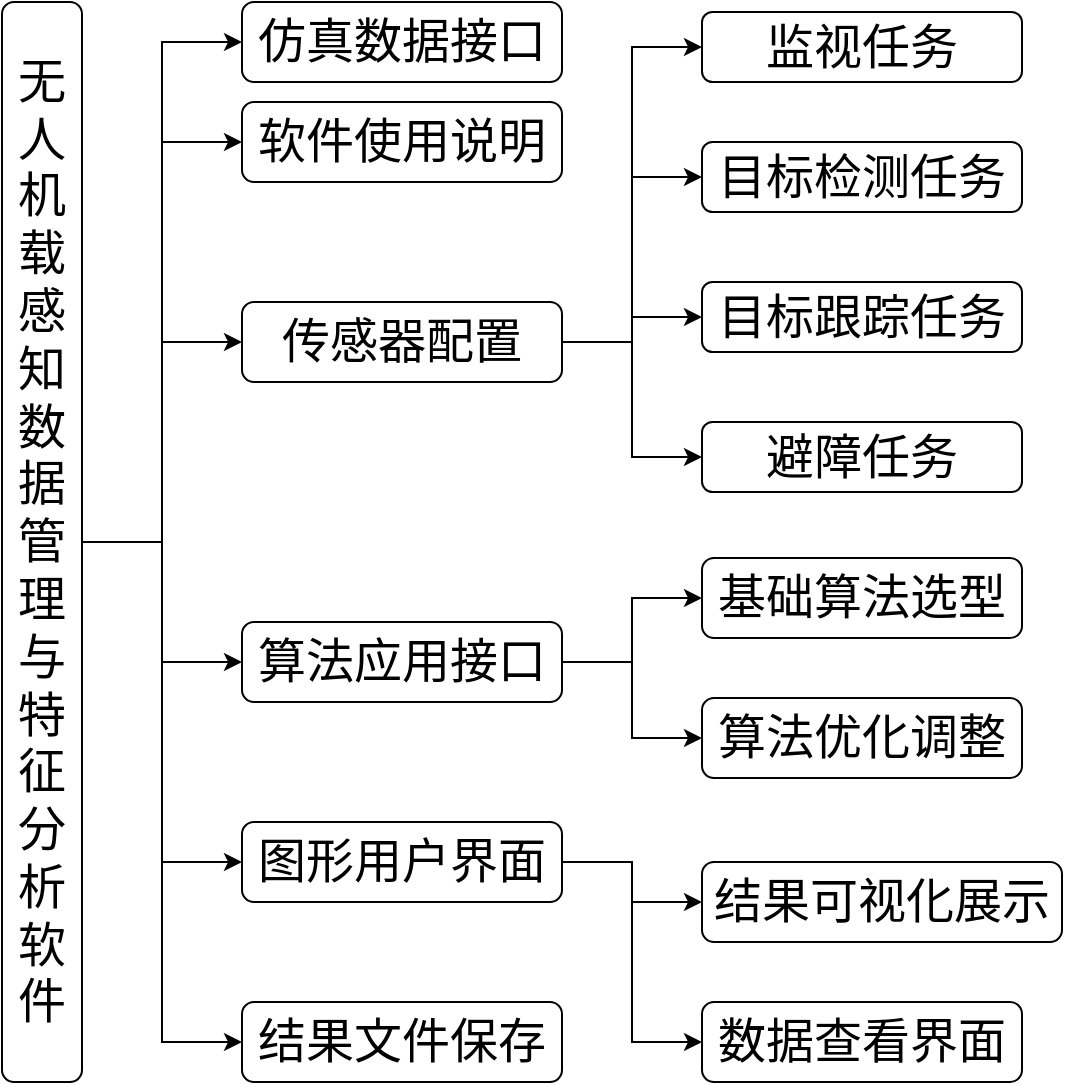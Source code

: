 <mxfile version="21.3.7" type="github" pages="2">
  <diagram name="第 1 页" id="DT0DDgzE6H0V0aiUm_u_">
    <mxGraphModel dx="1254" dy="681" grid="1" gridSize="10" guides="1" tooltips="1" connect="1" arrows="1" fold="1" page="1" pageScale="1" pageWidth="827" pageHeight="1169" math="0" shadow="0">
      <root>
        <mxCell id="0" />
        <mxCell id="1" parent="0" />
        <mxCell id="eqX-QhkI7FphouacMZ70-6" style="edgeStyle=orthogonalEdgeStyle;rounded=0;orthogonalLoop=1;jettySize=auto;html=1;exitX=1;exitY=0.5;exitDx=0;exitDy=0;entryX=0;entryY=0.5;entryDx=0;entryDy=0;fontFamily=宋体;fontSize=24;fontColor=default;" edge="1" parent="1" source="eqX-QhkI7FphouacMZ70-1" target="eqX-QhkI7FphouacMZ70-2">
          <mxGeometry relative="1" as="geometry" />
        </mxCell>
        <mxCell id="eqX-QhkI7FphouacMZ70-7" style="edgeStyle=orthogonalEdgeStyle;rounded=0;orthogonalLoop=1;jettySize=auto;html=1;exitX=1;exitY=0.5;exitDx=0;exitDy=0;entryX=0;entryY=0.5;entryDx=0;entryDy=0;fontFamily=宋体;fontSize=24;fontColor=default;" edge="1" parent="1" source="eqX-QhkI7FphouacMZ70-1" target="eqX-QhkI7FphouacMZ70-3">
          <mxGeometry relative="1" as="geometry" />
        </mxCell>
        <mxCell id="eqX-QhkI7FphouacMZ70-8" style="edgeStyle=orthogonalEdgeStyle;rounded=0;orthogonalLoop=1;jettySize=auto;html=1;exitX=1;exitY=0.5;exitDx=0;exitDy=0;entryX=0;entryY=0.5;entryDx=0;entryDy=0;fontFamily=宋体;fontSize=24;fontColor=default;" edge="1" parent="1" source="eqX-QhkI7FphouacMZ70-1" target="eqX-QhkI7FphouacMZ70-4">
          <mxGeometry relative="1" as="geometry" />
        </mxCell>
        <mxCell id="eqX-QhkI7FphouacMZ70-23" style="edgeStyle=orthogonalEdgeStyle;rounded=0;orthogonalLoop=1;jettySize=auto;html=1;exitX=1;exitY=0.5;exitDx=0;exitDy=0;entryX=0;entryY=0.5;entryDx=0;entryDy=0;fontFamily=宋体;fontSize=24;fontColor=default;" edge="1" parent="1" source="eqX-QhkI7FphouacMZ70-1" target="eqX-QhkI7FphouacMZ70-17">
          <mxGeometry relative="1" as="geometry" />
        </mxCell>
        <mxCell id="eqX-QhkI7FphouacMZ70-24" style="edgeStyle=orthogonalEdgeStyle;rounded=0;orthogonalLoop=1;jettySize=auto;html=1;exitX=1;exitY=0.5;exitDx=0;exitDy=0;entryX=0;entryY=0.5;entryDx=0;entryDy=0;fontFamily=宋体;fontSize=24;fontColor=default;" edge="1" parent="1" source="eqX-QhkI7FphouacMZ70-1" target="eqX-QhkI7FphouacMZ70-18">
          <mxGeometry relative="1" as="geometry" />
        </mxCell>
        <mxCell id="eqX-QhkI7FphouacMZ70-25" style="edgeStyle=orthogonalEdgeStyle;rounded=0;orthogonalLoop=1;jettySize=auto;html=1;exitX=1;exitY=0.5;exitDx=0;exitDy=0;fontFamily=宋体;fontSize=24;fontColor=default;" edge="1" parent="1" source="eqX-QhkI7FphouacMZ70-1" target="eqX-QhkI7FphouacMZ70-16">
          <mxGeometry relative="1" as="geometry" />
        </mxCell>
        <mxCell id="eqX-QhkI7FphouacMZ70-1" value="&lt;font style=&quot;font-size: 24px;&quot; face=&quot;宋体&quot;&gt;无人机载感知数据管理与特征分析软件&lt;/font&gt;" style="rounded=1;whiteSpace=wrap;html=1;" vertex="1" parent="1">
          <mxGeometry x="80" y="350" width="40" height="540" as="geometry" />
        </mxCell>
        <mxCell id="eqX-QhkI7FphouacMZ70-2" value="&lt;font style=&quot;font-size: 24px;&quot;&gt;仿真数据接口&lt;/font&gt;" style="rounded=1;whiteSpace=wrap;html=1;fontFamily=宋体;fontSize=24;" vertex="1" parent="1">
          <mxGeometry x="200" y="350" width="160" height="40" as="geometry" />
        </mxCell>
        <mxCell id="eqX-QhkI7FphouacMZ70-19" style="edgeStyle=orthogonalEdgeStyle;rounded=0;orthogonalLoop=1;jettySize=auto;html=1;entryX=0;entryY=0.5;entryDx=0;entryDy=0;fontFamily=宋体;fontSize=24;fontColor=default;" edge="1" parent="1" source="eqX-QhkI7FphouacMZ70-3" target="eqX-QhkI7FphouacMZ70-5">
          <mxGeometry relative="1" as="geometry" />
        </mxCell>
        <mxCell id="eqX-QhkI7FphouacMZ70-20" style="edgeStyle=orthogonalEdgeStyle;rounded=0;orthogonalLoop=1;jettySize=auto;html=1;exitX=1;exitY=0.5;exitDx=0;exitDy=0;entryX=0;entryY=0.5;entryDx=0;entryDy=0;fontFamily=宋体;fontSize=24;fontColor=default;" edge="1" parent="1" source="eqX-QhkI7FphouacMZ70-3" target="eqX-QhkI7FphouacMZ70-11">
          <mxGeometry relative="1" as="geometry" />
        </mxCell>
        <mxCell id="eqX-QhkI7FphouacMZ70-21" style="edgeStyle=orthogonalEdgeStyle;rounded=0;orthogonalLoop=1;jettySize=auto;html=1;exitX=1;exitY=0.5;exitDx=0;exitDy=0;entryX=0;entryY=0.5;entryDx=0;entryDy=0;fontFamily=宋体;fontSize=24;fontColor=default;" edge="1" parent="1" source="eqX-QhkI7FphouacMZ70-3" target="eqX-QhkI7FphouacMZ70-12">
          <mxGeometry relative="1" as="geometry" />
        </mxCell>
        <mxCell id="eqX-QhkI7FphouacMZ70-22" style="edgeStyle=orthogonalEdgeStyle;rounded=0;orthogonalLoop=1;jettySize=auto;html=1;exitX=1;exitY=0.5;exitDx=0;exitDy=0;entryX=0;entryY=0.5;entryDx=0;entryDy=0;fontFamily=宋体;fontSize=24;fontColor=default;" edge="1" parent="1" source="eqX-QhkI7FphouacMZ70-3" target="eqX-QhkI7FphouacMZ70-13">
          <mxGeometry relative="1" as="geometry" />
        </mxCell>
        <mxCell id="eqX-QhkI7FphouacMZ70-3" value="传感器配置" style="rounded=1;whiteSpace=wrap;html=1;strokeColor=default;fontFamily=宋体;fontSize=24;fontColor=default;fillColor=default;" vertex="1" parent="1">
          <mxGeometry x="200" y="500" width="160" height="40" as="geometry" />
        </mxCell>
        <mxCell id="eqX-QhkI7FphouacMZ70-26" style="edgeStyle=orthogonalEdgeStyle;rounded=0;orthogonalLoop=1;jettySize=auto;html=1;entryX=0;entryY=0.5;entryDx=0;entryDy=0;fontFamily=宋体;fontSize=24;fontColor=default;" edge="1" parent="1" source="eqX-QhkI7FphouacMZ70-4" target="eqX-QhkI7FphouacMZ70-10">
          <mxGeometry relative="1" as="geometry" />
        </mxCell>
        <mxCell id="eqX-QhkI7FphouacMZ70-27" style="edgeStyle=orthogonalEdgeStyle;rounded=0;orthogonalLoop=1;jettySize=auto;html=1;exitX=1;exitY=0.5;exitDx=0;exitDy=0;entryX=0;entryY=0.5;entryDx=0;entryDy=0;fontFamily=宋体;fontSize=24;fontColor=default;" edge="1" parent="1" source="eqX-QhkI7FphouacMZ70-4" target="eqX-QhkI7FphouacMZ70-14">
          <mxGeometry relative="1" as="geometry" />
        </mxCell>
        <mxCell id="eqX-QhkI7FphouacMZ70-4" value="&lt;font style=&quot;font-size: 24px;&quot;&gt;算法应用接口&lt;/font&gt;" style="rounded=1;whiteSpace=wrap;html=1;fontFamily=宋体;fontSize=24;" vertex="1" parent="1">
          <mxGeometry x="200" y="660" width="160" height="40" as="geometry" />
        </mxCell>
        <mxCell id="eqX-QhkI7FphouacMZ70-5" value="监视任务" style="rounded=1;whiteSpace=wrap;html=1;strokeColor=default;fontFamily=宋体;fontSize=24;fontColor=default;fillColor=default;" vertex="1" parent="1">
          <mxGeometry x="430" y="355" width="160" height="35" as="geometry" />
        </mxCell>
        <mxCell id="eqX-QhkI7FphouacMZ70-9" value="&lt;font style=&quot;font-size: 24px;&quot;&gt;数据查看界面&lt;/font&gt;" style="rounded=1;whiteSpace=wrap;html=1;fontFamily=宋体;fontSize=24;" vertex="1" parent="1">
          <mxGeometry x="430" y="850" width="160" height="40" as="geometry" />
        </mxCell>
        <mxCell id="eqX-QhkI7FphouacMZ70-10" value="基础算法选型" style="rounded=1;whiteSpace=wrap;html=1;fontFamily=宋体;fontSize=24;" vertex="1" parent="1">
          <mxGeometry x="430" y="628" width="160" height="40" as="geometry" />
        </mxCell>
        <mxCell id="eqX-QhkI7FphouacMZ70-11" value="目标检测任务" style="rounded=1;whiteSpace=wrap;html=1;strokeColor=default;fontFamily=宋体;fontSize=24;fontColor=default;fillColor=default;" vertex="1" parent="1">
          <mxGeometry x="430" y="420" width="160" height="35" as="geometry" />
        </mxCell>
        <mxCell id="eqX-QhkI7FphouacMZ70-12" value="目标跟踪任务" style="rounded=1;whiteSpace=wrap;html=1;strokeColor=default;fontFamily=宋体;fontSize=24;fontColor=default;fillColor=default;" vertex="1" parent="1">
          <mxGeometry x="430" y="490" width="160" height="35" as="geometry" />
        </mxCell>
        <mxCell id="eqX-QhkI7FphouacMZ70-13" value="避障任务" style="rounded=1;whiteSpace=wrap;html=1;strokeColor=default;fontFamily=宋体;fontSize=24;fontColor=default;fillColor=default;" vertex="1" parent="1">
          <mxGeometry x="430" y="560" width="160" height="35" as="geometry" />
        </mxCell>
        <mxCell id="eqX-QhkI7FphouacMZ70-14" value="算法优化调整" style="rounded=1;whiteSpace=wrap;html=1;fontFamily=宋体;fontSize=24;" vertex="1" parent="1">
          <mxGeometry x="430" y="698" width="160" height="40" as="geometry" />
        </mxCell>
        <mxCell id="eqX-QhkI7FphouacMZ70-15" value="&lt;font style=&quot;font-size: 24px;&quot;&gt;结果可视化展示&lt;/font&gt;" style="rounded=1;whiteSpace=wrap;html=1;fontFamily=宋体;fontSize=24;" vertex="1" parent="1">
          <mxGeometry x="430" y="780" width="180" height="40" as="geometry" />
        </mxCell>
        <mxCell id="eqX-QhkI7FphouacMZ70-16" value="结果文件保存" style="rounded=1;whiteSpace=wrap;html=1;fontFamily=宋体;fontSize=24;" vertex="1" parent="1">
          <mxGeometry x="200" y="850" width="160" height="40" as="geometry" />
        </mxCell>
        <mxCell id="eqX-QhkI7FphouacMZ70-17" value="软件使用说明" style="rounded=1;whiteSpace=wrap;html=1;fontFamily=宋体;fontSize=24;" vertex="1" parent="1">
          <mxGeometry x="200" y="400" width="160" height="40" as="geometry" />
        </mxCell>
        <mxCell id="eqX-QhkI7FphouacMZ70-28" style="edgeStyle=orthogonalEdgeStyle;rounded=0;orthogonalLoop=1;jettySize=auto;html=1;exitX=1;exitY=0.5;exitDx=0;exitDy=0;entryX=0;entryY=0.5;entryDx=0;entryDy=0;fontFamily=宋体;fontSize=24;fontColor=default;" edge="1" parent="1" source="eqX-QhkI7FphouacMZ70-18" target="eqX-QhkI7FphouacMZ70-15">
          <mxGeometry relative="1" as="geometry" />
        </mxCell>
        <mxCell id="eqX-QhkI7FphouacMZ70-30" style="edgeStyle=orthogonalEdgeStyle;rounded=0;orthogonalLoop=1;jettySize=auto;html=1;exitX=1;exitY=0.5;exitDx=0;exitDy=0;entryX=0;entryY=0.5;entryDx=0;entryDy=0;fontFamily=宋体;fontSize=24;fontColor=default;" edge="1" parent="1" source="eqX-QhkI7FphouacMZ70-18" target="eqX-QhkI7FphouacMZ70-9">
          <mxGeometry relative="1" as="geometry" />
        </mxCell>
        <mxCell id="eqX-QhkI7FphouacMZ70-18" value="图形用户界面" style="rounded=1;whiteSpace=wrap;html=1;fontFamily=宋体;fontSize=24;" vertex="1" parent="1">
          <mxGeometry x="200" y="760" width="160" height="40" as="geometry" />
        </mxCell>
      </root>
    </mxGraphModel>
  </diagram>
  <diagram id="xJpYwpy2M1crjKTea7jq" name="第 2 页">
    <mxGraphModel dx="1254" dy="681" grid="1" gridSize="10" guides="1" tooltips="1" connect="1" arrows="1" fold="1" page="1" pageScale="1" pageWidth="827" pageHeight="1169" math="0" shadow="0">
      <root>
        <mxCell id="0" />
        <mxCell id="1" parent="0" />
        <mxCell id="T9hUhkid5stfyDAENY2W-22" style="edgeStyle=orthogonalEdgeStyle;rounded=0;orthogonalLoop=1;jettySize=auto;html=1;exitX=1;exitY=0.5;exitDx=0;exitDy=0;entryX=0;entryY=0.5;entryDx=0;entryDy=0;fontFamily=宋体;fontSize=24;fontColor=default;" edge="1" parent="1" source="T9hUhkid5stfyDAENY2W-1" target="T9hUhkid5stfyDAENY2W-6">
          <mxGeometry relative="1" as="geometry" />
        </mxCell>
        <mxCell id="T9hUhkid5stfyDAENY2W-23" style="edgeStyle=orthogonalEdgeStyle;rounded=0;orthogonalLoop=1;jettySize=auto;html=1;exitX=1;exitY=0.5;exitDx=0;exitDy=0;fontFamily=宋体;fontSize=24;fontColor=default;" edge="1" parent="1" source="T9hUhkid5stfyDAENY2W-1" target="T9hUhkid5stfyDAENY2W-7">
          <mxGeometry relative="1" as="geometry" />
        </mxCell>
        <mxCell id="T9hUhkid5stfyDAENY2W-1" value="监视" style="rounded=1;whiteSpace=wrap;html=1;strokeColor=default;fontFamily=宋体;fontSize=24;fontColor=default;fillColor=default;" vertex="1" parent="1">
          <mxGeometry x="340" y="220" width="140" height="40" as="geometry" />
        </mxCell>
        <mxCell id="T9hUhkid5stfyDAENY2W-24" style="edgeStyle=orthogonalEdgeStyle;rounded=0;orthogonalLoop=1;jettySize=auto;html=1;exitX=1;exitY=0.5;exitDx=0;exitDy=0;fontFamily=宋体;fontSize=24;fontColor=default;" edge="1" parent="1" source="T9hUhkid5stfyDAENY2W-2" target="T9hUhkid5stfyDAENY2W-14">
          <mxGeometry relative="1" as="geometry" />
        </mxCell>
        <mxCell id="T9hUhkid5stfyDAENY2W-2" value="目标检测" style="rounded=1;whiteSpace=wrap;html=1;strokeColor=default;fontFamily=宋体;fontSize=24;fontColor=default;fillColor=default;" vertex="1" parent="1">
          <mxGeometry x="340" y="290" width="140" height="40" as="geometry" />
        </mxCell>
        <mxCell id="T9hUhkid5stfyDAENY2W-25" style="edgeStyle=orthogonalEdgeStyle;rounded=0;orthogonalLoop=1;jettySize=auto;html=1;exitX=1;exitY=0.5;exitDx=0;exitDy=0;entryX=0;entryY=0.5;entryDx=0;entryDy=0;fontFamily=宋体;fontSize=24;fontColor=default;" edge="1" parent="1" source="T9hUhkid5stfyDAENY2W-3" target="T9hUhkid5stfyDAENY2W-15">
          <mxGeometry relative="1" as="geometry" />
        </mxCell>
        <mxCell id="T9hUhkid5stfyDAENY2W-3" value="目标跟踪" style="rounded=1;whiteSpace=wrap;html=1;strokeColor=default;fontFamily=宋体;fontSize=24;fontColor=default;fillColor=default;" vertex="1" parent="1">
          <mxGeometry x="340" y="360" width="140" height="40" as="geometry" />
        </mxCell>
        <mxCell id="T9hUhkid5stfyDAENY2W-26" style="edgeStyle=orthogonalEdgeStyle;rounded=0;orthogonalLoop=1;jettySize=auto;html=1;exitX=1;exitY=0.5;exitDx=0;exitDy=0;fontFamily=宋体;fontSize=24;fontColor=default;" edge="1" parent="1" source="T9hUhkid5stfyDAENY2W-4" target="T9hUhkid5stfyDAENY2W-8">
          <mxGeometry relative="1" as="geometry" />
        </mxCell>
        <mxCell id="T9hUhkid5stfyDAENY2W-4" value="避障" style="rounded=1;whiteSpace=wrap;html=1;strokeColor=default;fontFamily=宋体;fontSize=24;fontColor=default;fillColor=default;" vertex="1" parent="1">
          <mxGeometry x="340" y="430" width="140" height="40" as="geometry" />
        </mxCell>
        <mxCell id="T9hUhkid5stfyDAENY2W-6" value="可视光相机" style="rounded=1;whiteSpace=wrap;html=1;strokeColor=default;fontFamily=宋体;fontSize=24;fontColor=default;fillColor=default;" vertex="1" parent="1">
          <mxGeometry x="550" y="160" width="140" height="40" as="geometry" />
        </mxCell>
        <mxCell id="T9hUhkid5stfyDAENY2W-7" value="红外成像" style="rounded=1;whiteSpace=wrap;html=1;strokeColor=default;fontFamily=宋体;fontSize=24;fontColor=default;fillColor=default;" vertex="1" parent="1">
          <mxGeometry x="550" y="220" width="140" height="40" as="geometry" />
        </mxCell>
        <mxCell id="T9hUhkid5stfyDAENY2W-8" value="激光雷达" style="rounded=1;whiteSpace=wrap;html=1;strokeColor=default;fontFamily=宋体;fontSize=24;fontColor=default;fillColor=default;" vertex="1" parent="1">
          <mxGeometry x="550" y="430" width="140" height="40" as="geometry" />
        </mxCell>
        <mxCell id="T9hUhkid5stfyDAENY2W-14" value="可视光相机" style="rounded=1;whiteSpace=wrap;html=1;strokeColor=default;fontFamily=宋体;fontSize=24;fontColor=default;fillColor=default;" vertex="1" parent="1">
          <mxGeometry x="550" y="290" width="140" height="40" as="geometry" />
        </mxCell>
        <mxCell id="T9hUhkid5stfyDAENY2W-15" value="可视光相机" style="rounded=1;whiteSpace=wrap;html=1;strokeColor=default;fontFamily=宋体;fontSize=24;fontColor=default;fillColor=default;" vertex="1" parent="1">
          <mxGeometry x="550" y="360" width="140" height="40" as="geometry" />
        </mxCell>
        <mxCell id="T9hUhkid5stfyDAENY2W-17" style="edgeStyle=orthogonalEdgeStyle;rounded=0;orthogonalLoop=1;jettySize=auto;html=1;entryX=0;entryY=0.5;entryDx=0;entryDy=0;fontFamily=宋体;fontSize=24;fontColor=default;" edge="1" parent="1" source="T9hUhkid5stfyDAENY2W-16" target="T9hUhkid5stfyDAENY2W-1">
          <mxGeometry relative="1" as="geometry" />
        </mxCell>
        <mxCell id="T9hUhkid5stfyDAENY2W-18" style="edgeStyle=orthogonalEdgeStyle;rounded=0;orthogonalLoop=1;jettySize=auto;html=1;exitX=1;exitY=0.5;exitDx=0;exitDy=0;entryX=0;entryY=0.5;entryDx=0;entryDy=0;fontFamily=宋体;fontSize=24;fontColor=default;" edge="1" parent="1" source="T9hUhkid5stfyDAENY2W-16" target="T9hUhkid5stfyDAENY2W-2">
          <mxGeometry relative="1" as="geometry" />
        </mxCell>
        <mxCell id="T9hUhkid5stfyDAENY2W-20" style="edgeStyle=orthogonalEdgeStyle;rounded=0;orthogonalLoop=1;jettySize=auto;html=1;exitX=1;exitY=0.5;exitDx=0;exitDy=0;entryX=0;entryY=0.5;entryDx=0;entryDy=0;fontFamily=宋体;fontSize=24;fontColor=default;" edge="1" parent="1" source="T9hUhkid5stfyDAENY2W-16" target="T9hUhkid5stfyDAENY2W-3">
          <mxGeometry relative="1" as="geometry" />
        </mxCell>
        <mxCell id="T9hUhkid5stfyDAENY2W-21" style="edgeStyle=orthogonalEdgeStyle;rounded=0;orthogonalLoop=1;jettySize=auto;html=1;exitX=1;exitY=0.5;exitDx=0;exitDy=0;entryX=0;entryY=0.5;entryDx=0;entryDy=0;fontFamily=宋体;fontSize=24;fontColor=default;" edge="1" parent="1" source="T9hUhkid5stfyDAENY2W-16" target="T9hUhkid5stfyDAENY2W-4">
          <mxGeometry relative="1" as="geometry" />
        </mxCell>
        <mxCell id="T9hUhkid5stfyDAENY2W-16" value="任务配置" style="rounded=1;whiteSpace=wrap;html=1;strokeColor=default;fontFamily=宋体;fontSize=24;fontColor=default;fillColor=default;" vertex="1" parent="1">
          <mxGeometry x="120" y="320" width="140" height="40" as="geometry" />
        </mxCell>
      </root>
    </mxGraphModel>
  </diagram>
</mxfile>
